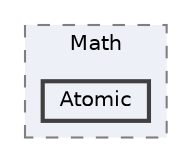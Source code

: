 digraph "src/BadScript2/Runtime/VirtualMachine/Compiler/ExpressionCompilers/Binary/Math/Atomic"
{
 // LATEX_PDF_SIZE
  bgcolor="transparent";
  edge [fontname=Helvetica,fontsize=10,labelfontname=Helvetica,labelfontsize=10];
  node [fontname=Helvetica,fontsize=10,shape=box,height=0.2,width=0.4];
  compound=true
  subgraph clusterdir_4311c0e5272f3287423fa0f0dd8389e0 {
    graph [ bgcolor="#edf0f7", pencolor="grey50", label="Math", fontname=Helvetica,fontsize=10 style="filled,dashed", URL="dir_4311c0e5272f3287423fa0f0dd8389e0.html",tooltip=""]
  dir_425e3e0b81c46492226275e75bb79f3b [label="Atomic", fillcolor="#edf0f7", color="grey25", style="filled,bold", URL="dir_425e3e0b81c46492226275e75bb79f3b.html",tooltip=""];
  }
}
